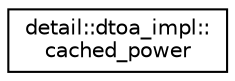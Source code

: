 digraph "Graphical Class Hierarchy"
{
 // LATEX_PDF_SIZE
  edge [fontname="Helvetica",fontsize="10",labelfontname="Helvetica",labelfontsize="10"];
  node [fontname="Helvetica",fontsize="10",shape=record];
  rankdir="LR";
  Node0 [label="detail::dtoa_impl::\lcached_power",height=0.2,width=0.4,color="black", fillcolor="white", style="filled",URL="$structdetail_1_1dtoa__impl_1_1cached__power.html",tooltip=" "];
}
